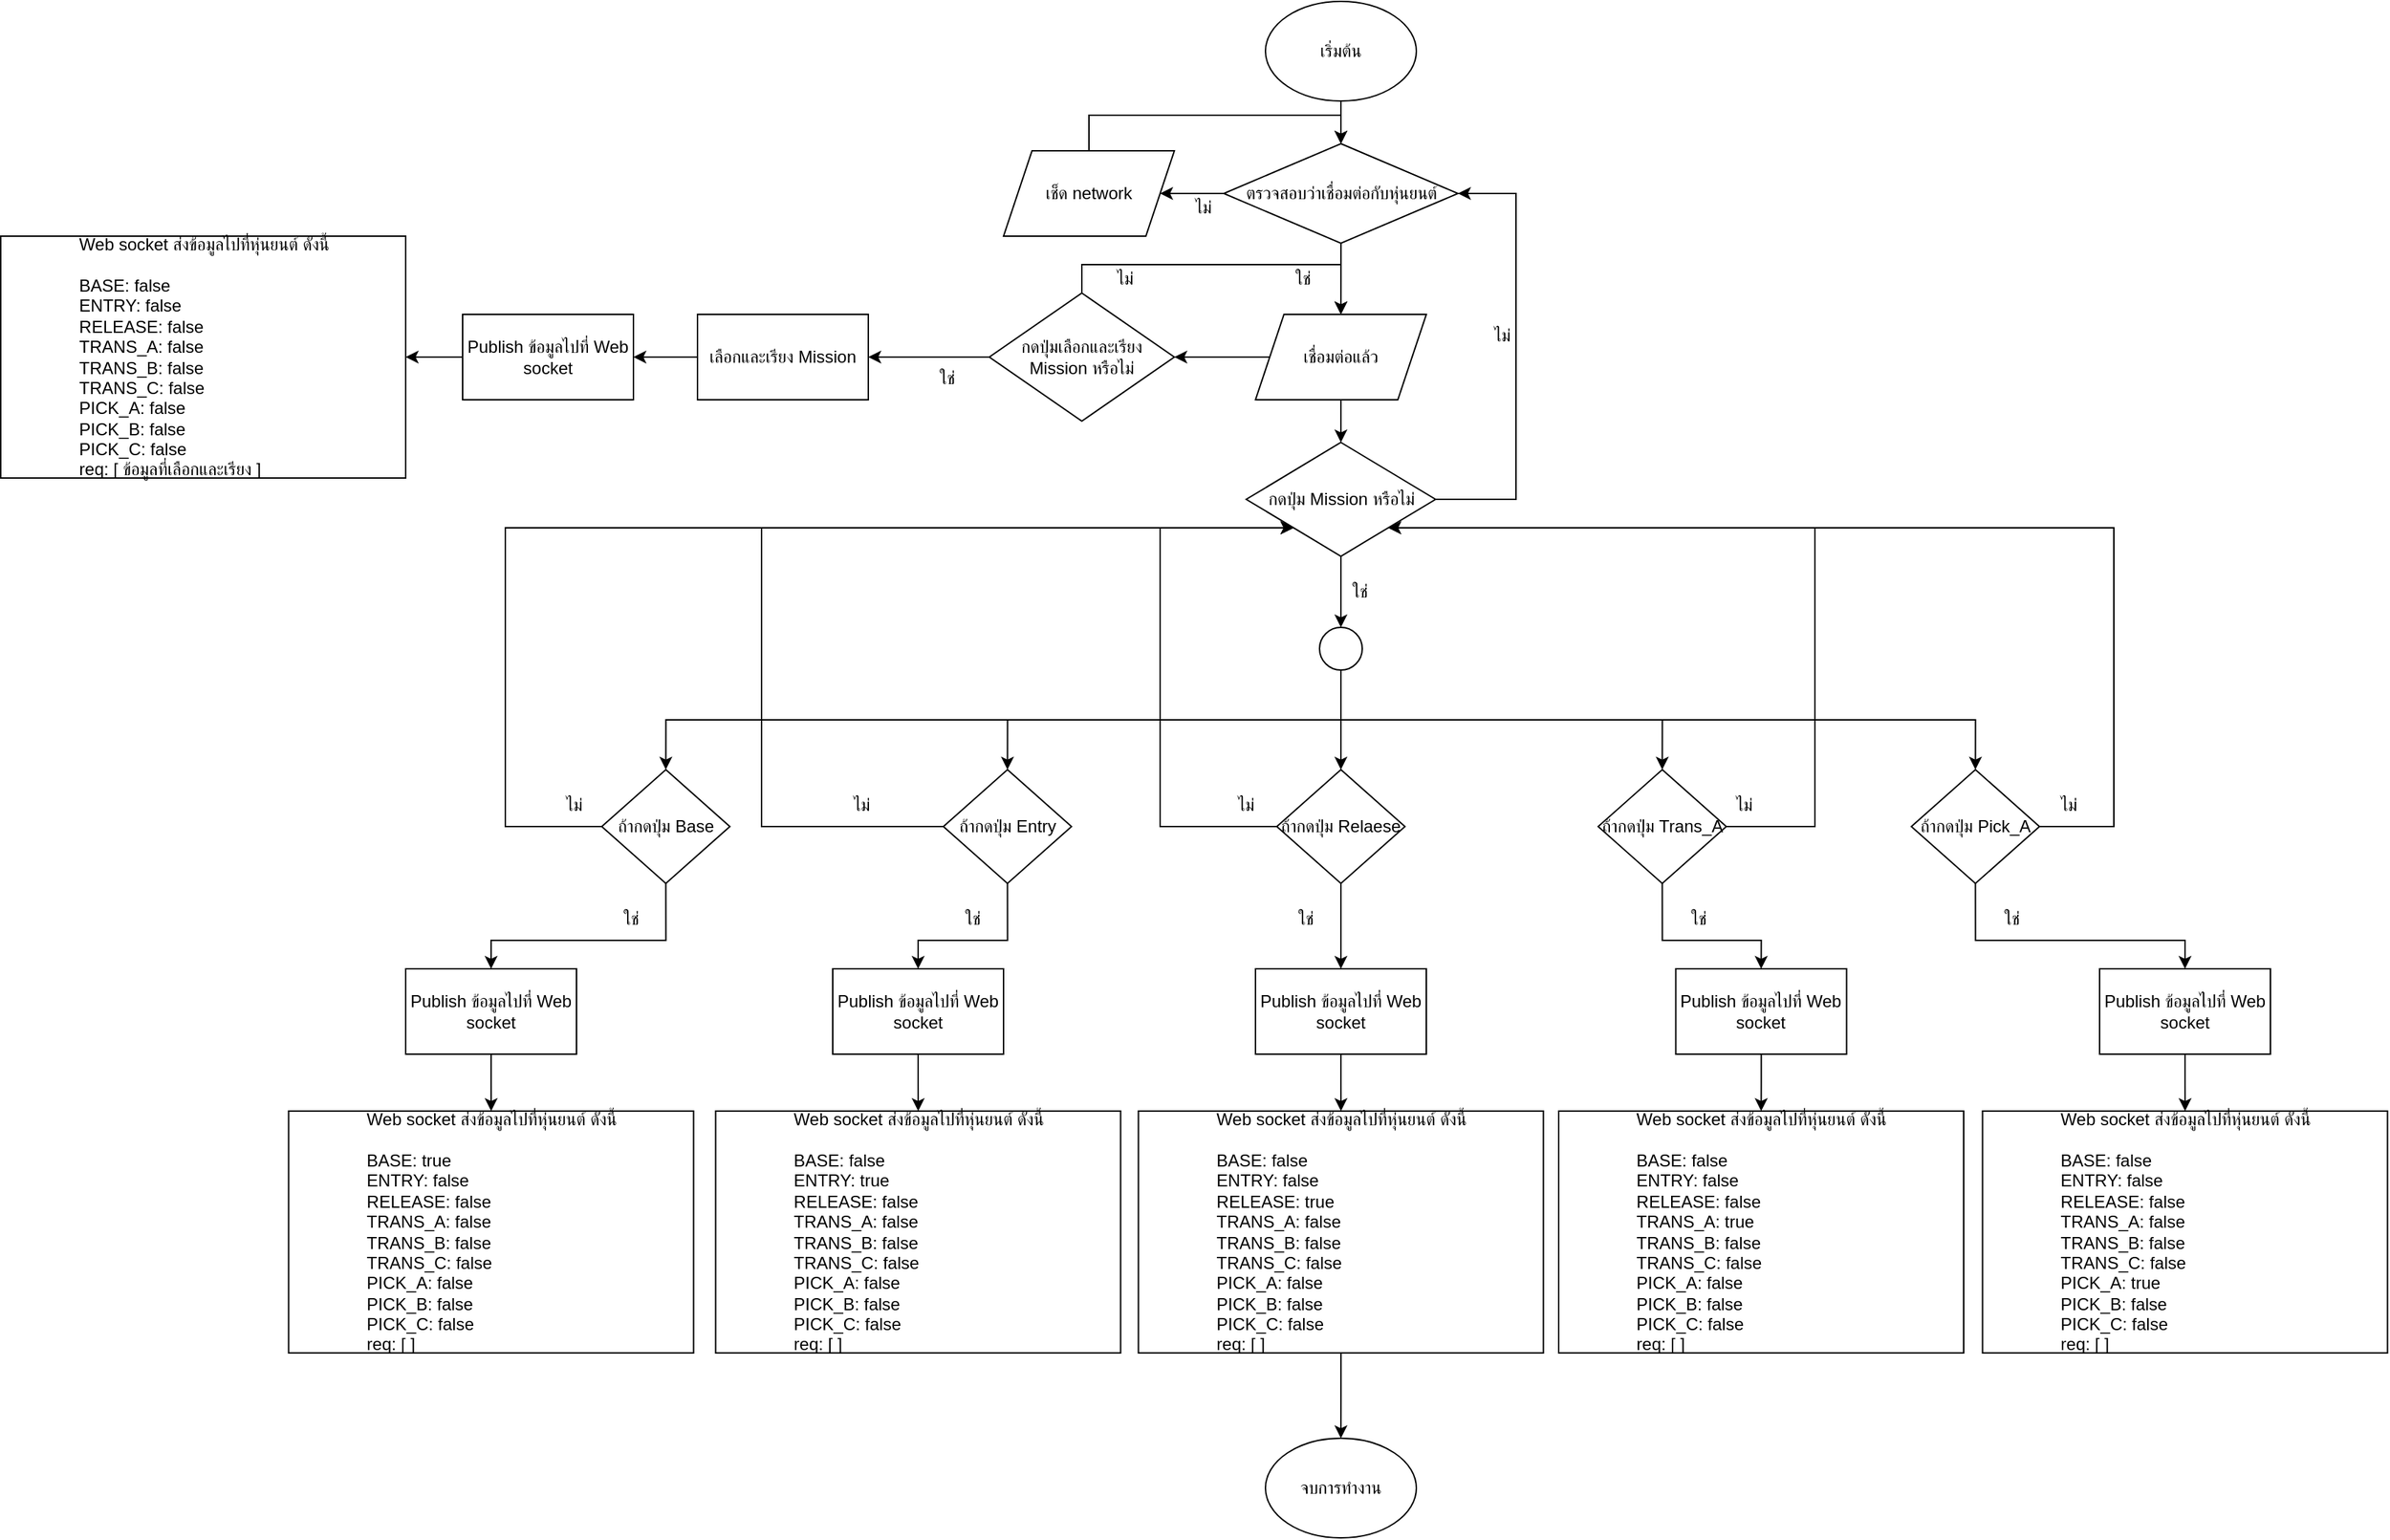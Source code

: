 <mxfile version="20.5.3" type="github">
  <diagram id="C5RBs43oDa-KdzZeNtuy" name="Page-1">
    <mxGraphModel dx="2903" dy="1078" grid="1" gridSize="10" guides="1" tooltips="1" connect="1" arrows="1" fold="1" page="1" pageScale="1" pageWidth="827" pageHeight="1169" math="0" shadow="0">
      <root>
        <mxCell id="WIyWlLk6GJQsqaUBKTNV-0" />
        <mxCell id="WIyWlLk6GJQsqaUBKTNV-1" parent="WIyWlLk6GJQsqaUBKTNV-0" />
        <mxCell id="5QG107BwXyuoC_cJ32uW-2" value="" style="edgeStyle=orthogonalEdgeStyle;rounded=0;orthogonalLoop=1;jettySize=auto;html=1;" edge="1" parent="WIyWlLk6GJQsqaUBKTNV-1" source="5QG107BwXyuoC_cJ32uW-0" target="5QG107BwXyuoC_cJ32uW-1">
          <mxGeometry relative="1" as="geometry" />
        </mxCell>
        <mxCell id="5QG107BwXyuoC_cJ32uW-0" value="เริ่มต้น" style="ellipse;whiteSpace=wrap;html=1;" vertex="1" parent="WIyWlLk6GJQsqaUBKTNV-1">
          <mxGeometry x="354" y="20" width="106" height="70" as="geometry" />
        </mxCell>
        <mxCell id="5QG107BwXyuoC_cJ32uW-4" value="" style="edgeStyle=orthogonalEdgeStyle;rounded=0;orthogonalLoop=1;jettySize=auto;html=1;" edge="1" parent="WIyWlLk6GJQsqaUBKTNV-1" source="5QG107BwXyuoC_cJ32uW-1" target="5QG107BwXyuoC_cJ32uW-3">
          <mxGeometry relative="1" as="geometry" />
        </mxCell>
        <mxCell id="5QG107BwXyuoC_cJ32uW-21" value="" style="edgeStyle=orthogonalEdgeStyle;rounded=0;orthogonalLoop=1;jettySize=auto;html=1;" edge="1" parent="WIyWlLk6GJQsqaUBKTNV-1" source="5QG107BwXyuoC_cJ32uW-1" target="5QG107BwXyuoC_cJ32uW-20">
          <mxGeometry relative="1" as="geometry" />
        </mxCell>
        <mxCell id="5QG107BwXyuoC_cJ32uW-1" value="ตรวจสอบว่าเชื่อมต่อกับหุ่นยนต์" style="rhombus;whiteSpace=wrap;html=1;" vertex="1" parent="WIyWlLk6GJQsqaUBKTNV-1">
          <mxGeometry x="324.75" y="120" width="164.5" height="70" as="geometry" />
        </mxCell>
        <mxCell id="5QG107BwXyuoC_cJ32uW-9" style="edgeStyle=orthogonalEdgeStyle;rounded=0;orthogonalLoop=1;jettySize=auto;html=1;exitX=0.5;exitY=0;exitDx=0;exitDy=0;entryX=0.5;entryY=0;entryDx=0;entryDy=0;" edge="1" parent="WIyWlLk6GJQsqaUBKTNV-1" source="5QG107BwXyuoC_cJ32uW-3" target="5QG107BwXyuoC_cJ32uW-1">
          <mxGeometry relative="1" as="geometry" />
        </mxCell>
        <mxCell id="5QG107BwXyuoC_cJ32uW-3" value="เช็ด network" style="shape=parallelogram;perimeter=parallelogramPerimeter;whiteSpace=wrap;html=1;fixedSize=1;" vertex="1" parent="WIyWlLk6GJQsqaUBKTNV-1">
          <mxGeometry x="170" y="125" width="120" height="60" as="geometry" />
        </mxCell>
        <mxCell id="5QG107BwXyuoC_cJ32uW-7" value="ใช่" style="text;html=1;align=center;verticalAlign=middle;resizable=0;points=[];autosize=1;strokeColor=none;fillColor=none;" vertex="1" parent="WIyWlLk6GJQsqaUBKTNV-1">
          <mxGeometry x="360" y="200" width="40" height="30" as="geometry" />
        </mxCell>
        <mxCell id="5QG107BwXyuoC_cJ32uW-8" value="ไม่" style="text;html=1;align=center;verticalAlign=middle;resizable=0;points=[];autosize=1;strokeColor=none;fillColor=none;" vertex="1" parent="WIyWlLk6GJQsqaUBKTNV-1">
          <mxGeometry x="290" y="150" width="40" height="30" as="geometry" />
        </mxCell>
        <mxCell id="5QG107BwXyuoC_cJ32uW-24" style="edgeStyle=orthogonalEdgeStyle;rounded=0;orthogonalLoop=1;jettySize=auto;html=1;exitX=1;exitY=0.5;exitDx=0;exitDy=0;entryX=1;entryY=0.5;entryDx=0;entryDy=0;" edge="1" parent="WIyWlLk6GJQsqaUBKTNV-1" source="5QG107BwXyuoC_cJ32uW-10" target="5QG107BwXyuoC_cJ32uW-1">
          <mxGeometry relative="1" as="geometry">
            <Array as="points">
              <mxPoint x="530" y="370" />
              <mxPoint x="530" y="155" />
            </Array>
          </mxGeometry>
        </mxCell>
        <mxCell id="5QG107BwXyuoC_cJ32uW-30" style="edgeStyle=orthogonalEdgeStyle;rounded=0;orthogonalLoop=1;jettySize=auto;html=1;exitX=0.5;exitY=1;exitDx=0;exitDy=0;" edge="1" parent="WIyWlLk6GJQsqaUBKTNV-1" source="5QG107BwXyuoC_cJ32uW-10" target="5QG107BwXyuoC_cJ32uW-29">
          <mxGeometry relative="1" as="geometry" />
        </mxCell>
        <mxCell id="5QG107BwXyuoC_cJ32uW-10" value="กดปุ่ม Mission หรือไม่" style="rhombus;whiteSpace=wrap;html=1;" vertex="1" parent="WIyWlLk6GJQsqaUBKTNV-1">
          <mxGeometry x="340.5" y="330" width="133" height="80" as="geometry" />
        </mxCell>
        <mxCell id="5QG107BwXyuoC_cJ32uW-13" value="ไม่" style="text;html=1;align=center;verticalAlign=middle;resizable=0;points=[];autosize=1;strokeColor=none;fillColor=none;" vertex="1" parent="WIyWlLk6GJQsqaUBKTNV-1">
          <mxGeometry x="500" y="240" width="40" height="30" as="geometry" />
        </mxCell>
        <mxCell id="5QG107BwXyuoC_cJ32uW-18" value="" style="edgeStyle=orthogonalEdgeStyle;rounded=0;orthogonalLoop=1;jettySize=auto;html=1;" edge="1" parent="WIyWlLk6GJQsqaUBKTNV-1" source="5QG107BwXyuoC_cJ32uW-14" target="5QG107BwXyuoC_cJ32uW-17">
          <mxGeometry relative="1" as="geometry" />
        </mxCell>
        <mxCell id="5QG107BwXyuoC_cJ32uW-14" value="Publish ข้อมูลไปที่ Web socket" style="whiteSpace=wrap;html=1;" vertex="1" parent="WIyWlLk6GJQsqaUBKTNV-1">
          <mxGeometry x="-250" y="700" width="120" height="60" as="geometry" />
        </mxCell>
        <mxCell id="5QG107BwXyuoC_cJ32uW-16" value="ใช่" style="text;html=1;align=center;verticalAlign=middle;resizable=0;points=[];autosize=1;strokeColor=none;fillColor=none;" vertex="1" parent="WIyWlLk6GJQsqaUBKTNV-1">
          <mxGeometry x="400" y="420" width="40" height="30" as="geometry" />
        </mxCell>
        <mxCell id="5QG107BwXyuoC_cJ32uW-17" value="Web socket ส่งข้อมูลไปที่หุ่นยนต์ ดังนี้&lt;br&gt;&lt;br&gt;&lt;div style=&quot;text-align: left;&quot;&gt;&lt;span style=&quot;background-color: initial;&quot;&gt;BASE: true&lt;/span&gt;&lt;/div&gt;&lt;div style=&quot;text-align: left;&quot;&gt;&lt;span style=&quot;background-color: initial;&quot;&gt;ENTRY: false&lt;/span&gt;&lt;/div&gt;&lt;div style=&quot;text-align: left;&quot;&gt;&lt;span style=&quot;background-color: initial;&quot;&gt;RELEASE: false&lt;/span&gt;&lt;/div&gt;&lt;div style=&quot;text-align: left;&quot;&gt;TRANS_A: false&lt;/div&gt;&lt;div style=&quot;text-align: left;&quot;&gt;TRANS_B: false&lt;/div&gt;&lt;div style=&quot;text-align: left;&quot;&gt;TRANS_C: false&lt;/div&gt;&lt;div style=&quot;text-align: left;&quot;&gt;PICK_A: false&lt;/div&gt;&lt;div style=&quot;text-align: left;&quot;&gt;PICK_B: false&lt;/div&gt;&lt;div style=&quot;text-align: left;&quot;&gt;PICK_C: false&lt;/div&gt;&lt;div style=&quot;text-align: left;&quot;&gt;req: [ ]&lt;/div&gt;" style="whiteSpace=wrap;html=1;" vertex="1" parent="WIyWlLk6GJQsqaUBKTNV-1">
          <mxGeometry x="-332.25" y="800" width="284.5" height="170" as="geometry" />
        </mxCell>
        <mxCell id="5QG107BwXyuoC_cJ32uW-22" value="" style="edgeStyle=orthogonalEdgeStyle;rounded=0;orthogonalLoop=1;jettySize=auto;html=1;" edge="1" parent="WIyWlLk6GJQsqaUBKTNV-1" source="5QG107BwXyuoC_cJ32uW-20" target="5QG107BwXyuoC_cJ32uW-10">
          <mxGeometry relative="1" as="geometry" />
        </mxCell>
        <mxCell id="5QG107BwXyuoC_cJ32uW-93" style="edgeStyle=orthogonalEdgeStyle;rounded=0;orthogonalLoop=1;jettySize=auto;html=1;exitX=0;exitY=0.5;exitDx=0;exitDy=0;entryX=1;entryY=0.5;entryDx=0;entryDy=0;" edge="1" parent="WIyWlLk6GJQsqaUBKTNV-1" source="5QG107BwXyuoC_cJ32uW-20" target="5QG107BwXyuoC_cJ32uW-92">
          <mxGeometry relative="1" as="geometry" />
        </mxCell>
        <mxCell id="5QG107BwXyuoC_cJ32uW-20" value="เชื่อมต่อแล้ว" style="shape=parallelogram;perimeter=parallelogramPerimeter;whiteSpace=wrap;html=1;fixedSize=1;" vertex="1" parent="WIyWlLk6GJQsqaUBKTNV-1">
          <mxGeometry x="347" y="240" width="120" height="60" as="geometry" />
        </mxCell>
        <mxCell id="5QG107BwXyuoC_cJ32uW-27" value="จบการทำงาน" style="ellipse;whiteSpace=wrap;html=1;" vertex="1" parent="WIyWlLk6GJQsqaUBKTNV-1">
          <mxGeometry x="354" y="1030" width="106" height="70" as="geometry" />
        </mxCell>
        <mxCell id="5QG107BwXyuoC_cJ32uW-43" style="edgeStyle=orthogonalEdgeStyle;rounded=0;orthogonalLoop=1;jettySize=auto;html=1;exitX=0.5;exitY=1;exitDx=0;exitDy=0;entryX=0.5;entryY=0;entryDx=0;entryDy=0;" edge="1" parent="WIyWlLk6GJQsqaUBKTNV-1" source="5QG107BwXyuoC_cJ32uW-28" target="5QG107BwXyuoC_cJ32uW-14">
          <mxGeometry relative="1" as="geometry">
            <mxPoint x="-62.75" y="690" as="sourcePoint" />
            <Array as="points">
              <mxPoint x="-67" y="680" />
              <mxPoint x="-190" y="680" />
            </Array>
          </mxGeometry>
        </mxCell>
        <mxCell id="5QG107BwXyuoC_cJ32uW-68" style="edgeStyle=orthogonalEdgeStyle;rounded=0;orthogonalLoop=1;jettySize=auto;html=1;exitX=0;exitY=0.5;exitDx=0;exitDy=0;entryX=0;entryY=1;entryDx=0;entryDy=0;" edge="1" parent="WIyWlLk6GJQsqaUBKTNV-1" source="5QG107BwXyuoC_cJ32uW-28" target="5QG107BwXyuoC_cJ32uW-10">
          <mxGeometry relative="1" as="geometry">
            <Array as="points">
              <mxPoint x="-180" y="600" />
              <mxPoint x="-180" y="390" />
            </Array>
          </mxGeometry>
        </mxCell>
        <mxCell id="5QG107BwXyuoC_cJ32uW-28" value="ถ้ากดปุ่ม Base" style="rhombus;whiteSpace=wrap;html=1;" vertex="1" parent="WIyWlLk6GJQsqaUBKTNV-1">
          <mxGeometry x="-112.25" y="560" width="90" height="80" as="geometry" />
        </mxCell>
        <mxCell id="5QG107BwXyuoC_cJ32uW-31" style="edgeStyle=orthogonalEdgeStyle;rounded=0;orthogonalLoop=1;jettySize=auto;html=1;exitX=0.5;exitY=1;exitDx=0;exitDy=0;entryX=0.5;entryY=0;entryDx=0;entryDy=0;" edge="1" parent="WIyWlLk6GJQsqaUBKTNV-1" source="5QG107BwXyuoC_cJ32uW-29" target="5QG107BwXyuoC_cJ32uW-28">
          <mxGeometry relative="1" as="geometry" />
        </mxCell>
        <mxCell id="5QG107BwXyuoC_cJ32uW-38" style="edgeStyle=orthogonalEdgeStyle;rounded=0;orthogonalLoop=1;jettySize=auto;html=1;exitX=0.5;exitY=1;exitDx=0;exitDy=0;entryX=0.5;entryY=0;entryDx=0;entryDy=0;" edge="1" parent="WIyWlLk6GJQsqaUBKTNV-1" source="5QG107BwXyuoC_cJ32uW-29" target="5QG107BwXyuoC_cJ32uW-32">
          <mxGeometry relative="1" as="geometry" />
        </mxCell>
        <mxCell id="5QG107BwXyuoC_cJ32uW-39" style="edgeStyle=orthogonalEdgeStyle;rounded=0;orthogonalLoop=1;jettySize=auto;html=1;exitX=0.5;exitY=1;exitDx=0;exitDy=0;entryX=0.5;entryY=0;entryDx=0;entryDy=0;" edge="1" parent="WIyWlLk6GJQsqaUBKTNV-1" source="5QG107BwXyuoC_cJ32uW-29" target="5QG107BwXyuoC_cJ32uW-33">
          <mxGeometry relative="1" as="geometry">
            <Array as="points">
              <mxPoint x="407" y="560" />
            </Array>
          </mxGeometry>
        </mxCell>
        <mxCell id="5QG107BwXyuoC_cJ32uW-40" style="edgeStyle=orthogonalEdgeStyle;rounded=0;orthogonalLoop=1;jettySize=auto;html=1;exitX=0.5;exitY=1;exitDx=0;exitDy=0;entryX=0.5;entryY=0;entryDx=0;entryDy=0;" edge="1" parent="WIyWlLk6GJQsqaUBKTNV-1" source="5QG107BwXyuoC_cJ32uW-29" target="5QG107BwXyuoC_cJ32uW-34">
          <mxGeometry relative="1" as="geometry" />
        </mxCell>
        <mxCell id="5QG107BwXyuoC_cJ32uW-41" style="edgeStyle=orthogonalEdgeStyle;rounded=0;orthogonalLoop=1;jettySize=auto;html=1;exitX=0.5;exitY=1;exitDx=0;exitDy=0;entryX=0.5;entryY=0;entryDx=0;entryDy=0;" edge="1" parent="WIyWlLk6GJQsqaUBKTNV-1" source="5QG107BwXyuoC_cJ32uW-29" target="5QG107BwXyuoC_cJ32uW-35">
          <mxGeometry relative="1" as="geometry" />
        </mxCell>
        <mxCell id="5QG107BwXyuoC_cJ32uW-29" value="" style="ellipse;whiteSpace=wrap;html=1;aspect=fixed;" vertex="1" parent="WIyWlLk6GJQsqaUBKTNV-1">
          <mxGeometry x="392" y="460" width="30" height="30" as="geometry" />
        </mxCell>
        <mxCell id="5QG107BwXyuoC_cJ32uW-47" style="edgeStyle=orthogonalEdgeStyle;rounded=0;orthogonalLoop=1;jettySize=auto;html=1;exitX=0.5;exitY=1;exitDx=0;exitDy=0;entryX=0.5;entryY=0;entryDx=0;entryDy=0;" edge="1" parent="WIyWlLk6GJQsqaUBKTNV-1" source="5QG107BwXyuoC_cJ32uW-32" target="5QG107BwXyuoC_cJ32uW-45">
          <mxGeometry relative="1" as="geometry">
            <Array as="points">
              <mxPoint x="173" y="680" />
              <mxPoint x="110" y="680" />
            </Array>
          </mxGeometry>
        </mxCell>
        <mxCell id="5QG107BwXyuoC_cJ32uW-69" style="edgeStyle=orthogonalEdgeStyle;rounded=0;orthogonalLoop=1;jettySize=auto;html=1;exitX=0;exitY=0.5;exitDx=0;exitDy=0;entryX=0;entryY=1;entryDx=0;entryDy=0;" edge="1" parent="WIyWlLk6GJQsqaUBKTNV-1" source="5QG107BwXyuoC_cJ32uW-32" target="5QG107BwXyuoC_cJ32uW-10">
          <mxGeometry relative="1" as="geometry">
            <mxPoint x="340" y="370" as="targetPoint" />
            <Array as="points">
              <mxPoint y="600" />
              <mxPoint y="390" />
            </Array>
          </mxGeometry>
        </mxCell>
        <mxCell id="5QG107BwXyuoC_cJ32uW-32" value="ถ้ากดปุ่ม Entry" style="rhombus;whiteSpace=wrap;html=1;" vertex="1" parent="WIyWlLk6GJQsqaUBKTNV-1">
          <mxGeometry x="127.75" y="560" width="90" height="80" as="geometry" />
        </mxCell>
        <mxCell id="5QG107BwXyuoC_cJ32uW-51" style="edgeStyle=orthogonalEdgeStyle;rounded=0;orthogonalLoop=1;jettySize=auto;html=1;exitX=0.5;exitY=1;exitDx=0;exitDy=0;entryX=0.5;entryY=0;entryDx=0;entryDy=0;" edge="1" parent="WIyWlLk6GJQsqaUBKTNV-1" source="5QG107BwXyuoC_cJ32uW-33" target="5QG107BwXyuoC_cJ32uW-49">
          <mxGeometry relative="1" as="geometry" />
        </mxCell>
        <mxCell id="5QG107BwXyuoC_cJ32uW-70" style="edgeStyle=orthogonalEdgeStyle;rounded=0;orthogonalLoop=1;jettySize=auto;html=1;exitX=0;exitY=0.5;exitDx=0;exitDy=0;entryX=0;entryY=1;entryDx=0;entryDy=0;" edge="1" parent="WIyWlLk6GJQsqaUBKTNV-1" source="5QG107BwXyuoC_cJ32uW-33" target="5QG107BwXyuoC_cJ32uW-10">
          <mxGeometry relative="1" as="geometry">
            <Array as="points">
              <mxPoint x="280" y="600" />
              <mxPoint x="280" y="390" />
            </Array>
          </mxGeometry>
        </mxCell>
        <mxCell id="5QG107BwXyuoC_cJ32uW-33" value="ถ้ากดปุ่ม Relaese" style="rhombus;whiteSpace=wrap;html=1;" vertex="1" parent="WIyWlLk6GJQsqaUBKTNV-1">
          <mxGeometry x="362" y="560" width="90" height="80" as="geometry" />
        </mxCell>
        <mxCell id="5QG107BwXyuoC_cJ32uW-55" style="edgeStyle=orthogonalEdgeStyle;rounded=0;orthogonalLoop=1;jettySize=auto;html=1;exitX=0.5;exitY=1;exitDx=0;exitDy=0;entryX=0.5;entryY=0;entryDx=0;entryDy=0;" edge="1" parent="WIyWlLk6GJQsqaUBKTNV-1" source="5QG107BwXyuoC_cJ32uW-34" target="5QG107BwXyuoC_cJ32uW-53">
          <mxGeometry relative="1" as="geometry">
            <Array as="points">
              <mxPoint x="633" y="680" />
              <mxPoint x="702" y="680" />
            </Array>
          </mxGeometry>
        </mxCell>
        <mxCell id="5QG107BwXyuoC_cJ32uW-71" style="edgeStyle=orthogonalEdgeStyle;rounded=0;orthogonalLoop=1;jettySize=auto;html=1;exitX=1;exitY=0.5;exitDx=0;exitDy=0;entryX=1;entryY=1;entryDx=0;entryDy=0;" edge="1" parent="WIyWlLk6GJQsqaUBKTNV-1" source="5QG107BwXyuoC_cJ32uW-34" target="5QG107BwXyuoC_cJ32uW-10">
          <mxGeometry relative="1" as="geometry">
            <mxPoint x="620" y="370" as="targetPoint" />
            <Array as="points">
              <mxPoint x="740" y="600" />
              <mxPoint x="740" y="390" />
            </Array>
          </mxGeometry>
        </mxCell>
        <mxCell id="5QG107BwXyuoC_cJ32uW-34" value="ถ้ากดปุ่ม Trans_A" style="rhombus;whiteSpace=wrap;html=1;" vertex="1" parent="WIyWlLk6GJQsqaUBKTNV-1">
          <mxGeometry x="587.75" y="560" width="90" height="80" as="geometry" />
        </mxCell>
        <mxCell id="5QG107BwXyuoC_cJ32uW-60" style="edgeStyle=orthogonalEdgeStyle;rounded=0;orthogonalLoop=1;jettySize=auto;html=1;exitX=0.5;exitY=1;exitDx=0;exitDy=0;entryX=0.5;entryY=0;entryDx=0;entryDy=0;" edge="1" parent="WIyWlLk6GJQsqaUBKTNV-1" source="5QG107BwXyuoC_cJ32uW-35" target="5QG107BwXyuoC_cJ32uW-58">
          <mxGeometry relative="1" as="geometry">
            <Array as="points">
              <mxPoint x="853" y="680" />
              <mxPoint x="1000" y="680" />
            </Array>
          </mxGeometry>
        </mxCell>
        <mxCell id="5QG107BwXyuoC_cJ32uW-72" style="edgeStyle=orthogonalEdgeStyle;rounded=0;orthogonalLoop=1;jettySize=auto;html=1;exitX=1;exitY=0.5;exitDx=0;exitDy=0;entryX=1;entryY=1;entryDx=0;entryDy=0;" edge="1" parent="WIyWlLk6GJQsqaUBKTNV-1" source="5QG107BwXyuoC_cJ32uW-35" target="5QG107BwXyuoC_cJ32uW-10">
          <mxGeometry relative="1" as="geometry">
            <Array as="points">
              <mxPoint x="950" y="600" />
              <mxPoint x="950" y="390" />
            </Array>
          </mxGeometry>
        </mxCell>
        <mxCell id="5QG107BwXyuoC_cJ32uW-35" value="ถ้ากดปุ่ม Pick_A" style="rhombus;whiteSpace=wrap;html=1;" vertex="1" parent="WIyWlLk6GJQsqaUBKTNV-1">
          <mxGeometry x="807.75" y="560" width="90" height="80" as="geometry" />
        </mxCell>
        <mxCell id="5QG107BwXyuoC_cJ32uW-44" value="" style="edgeStyle=orthogonalEdgeStyle;rounded=0;orthogonalLoop=1;jettySize=auto;html=1;" edge="1" parent="WIyWlLk6GJQsqaUBKTNV-1" source="5QG107BwXyuoC_cJ32uW-45" target="5QG107BwXyuoC_cJ32uW-46">
          <mxGeometry relative="1" as="geometry" />
        </mxCell>
        <mxCell id="5QG107BwXyuoC_cJ32uW-45" value="Publish ข้อมูลไปที่ Web socket" style="whiteSpace=wrap;html=1;" vertex="1" parent="WIyWlLk6GJQsqaUBKTNV-1">
          <mxGeometry x="50" y="700" width="120" height="60" as="geometry" />
        </mxCell>
        <mxCell id="5QG107BwXyuoC_cJ32uW-46" value="Web socket ส่งข้อมูลไปที่หุ่นยนต์ ดังนี้&lt;br&gt;&lt;br&gt;&lt;div style=&quot;text-align: left;&quot;&gt;&lt;span style=&quot;background-color: initial;&quot;&gt;BASE: false&lt;/span&gt;&lt;/div&gt;&lt;div style=&quot;text-align: left;&quot;&gt;&lt;span style=&quot;background-color: initial;&quot;&gt;ENTRY: true&lt;/span&gt;&lt;/div&gt;&lt;div style=&quot;text-align: left;&quot;&gt;&lt;span style=&quot;background-color: initial;&quot;&gt;RELEASE: false&lt;/span&gt;&lt;/div&gt;&lt;div style=&quot;text-align: left;&quot;&gt;TRANS_A: false&lt;/div&gt;&lt;div style=&quot;text-align: left;&quot;&gt;TRANS_B: false&lt;/div&gt;&lt;div style=&quot;text-align: left;&quot;&gt;TRANS_C: false&lt;/div&gt;&lt;div style=&quot;text-align: left;&quot;&gt;PICK_A: false&lt;/div&gt;&lt;div style=&quot;text-align: left;&quot;&gt;PICK_B: false&lt;/div&gt;&lt;div style=&quot;text-align: left;&quot;&gt;PICK_C: false&lt;/div&gt;&lt;div style=&quot;text-align: left;&quot;&gt;req: [ ]&lt;br&gt;&lt;/div&gt;" style="whiteSpace=wrap;html=1;" vertex="1" parent="WIyWlLk6GJQsqaUBKTNV-1">
          <mxGeometry x="-32.25" y="800" width="284.5" height="170" as="geometry" />
        </mxCell>
        <mxCell id="5QG107BwXyuoC_cJ32uW-48" value="" style="edgeStyle=orthogonalEdgeStyle;rounded=0;orthogonalLoop=1;jettySize=auto;html=1;" edge="1" parent="WIyWlLk6GJQsqaUBKTNV-1" source="5QG107BwXyuoC_cJ32uW-49" target="5QG107BwXyuoC_cJ32uW-50">
          <mxGeometry relative="1" as="geometry" />
        </mxCell>
        <mxCell id="5QG107BwXyuoC_cJ32uW-49" value="Publish ข้อมูลไปที่ Web socket" style="whiteSpace=wrap;html=1;" vertex="1" parent="WIyWlLk6GJQsqaUBKTNV-1">
          <mxGeometry x="347" y="700" width="120" height="60" as="geometry" />
        </mxCell>
        <mxCell id="5QG107BwXyuoC_cJ32uW-90" value="" style="edgeStyle=orthogonalEdgeStyle;rounded=0;orthogonalLoop=1;jettySize=auto;html=1;" edge="1" parent="WIyWlLk6GJQsqaUBKTNV-1" source="5QG107BwXyuoC_cJ32uW-50" target="5QG107BwXyuoC_cJ32uW-27">
          <mxGeometry relative="1" as="geometry" />
        </mxCell>
        <mxCell id="5QG107BwXyuoC_cJ32uW-50" value="Web socket ส่งข้อมูลไปที่หุ่นยนต์ ดังนี้&lt;br&gt;&lt;br&gt;&lt;div style=&quot;text-align: left;&quot;&gt;&lt;span style=&quot;background-color: initial;&quot;&gt;BASE: false&lt;/span&gt;&lt;/div&gt;&lt;div style=&quot;text-align: left;&quot;&gt;&lt;span style=&quot;background-color: initial;&quot;&gt;ENTRY: false&lt;/span&gt;&lt;/div&gt;&lt;div style=&quot;text-align: left;&quot;&gt;&lt;span style=&quot;background-color: initial;&quot;&gt;RELEASE: true&lt;/span&gt;&lt;/div&gt;&lt;div style=&quot;text-align: left;&quot;&gt;TRANS_A: false&lt;/div&gt;&lt;div style=&quot;text-align: left;&quot;&gt;TRANS_B: false&lt;/div&gt;&lt;div style=&quot;text-align: left;&quot;&gt;TRANS_C: false&lt;/div&gt;&lt;div style=&quot;text-align: left;&quot;&gt;PICK_A: false&lt;/div&gt;&lt;div style=&quot;text-align: left;&quot;&gt;PICK_B: false&lt;/div&gt;&lt;div style=&quot;text-align: left;&quot;&gt;PICK_C: false&lt;/div&gt;&lt;div style=&quot;text-align: left;&quot;&gt;req: [ ]&lt;br&gt;&lt;/div&gt;" style="whiteSpace=wrap;html=1;" vertex="1" parent="WIyWlLk6GJQsqaUBKTNV-1">
          <mxGeometry x="264.75" y="800" width="284.5" height="170" as="geometry" />
        </mxCell>
        <mxCell id="5QG107BwXyuoC_cJ32uW-52" value="" style="edgeStyle=orthogonalEdgeStyle;rounded=0;orthogonalLoop=1;jettySize=auto;html=1;" edge="1" parent="WIyWlLk6GJQsqaUBKTNV-1" source="5QG107BwXyuoC_cJ32uW-53" target="5QG107BwXyuoC_cJ32uW-54">
          <mxGeometry relative="1" as="geometry" />
        </mxCell>
        <mxCell id="5QG107BwXyuoC_cJ32uW-53" value="Publish ข้อมูลไปที่ Web socket" style="whiteSpace=wrap;html=1;" vertex="1" parent="WIyWlLk6GJQsqaUBKTNV-1">
          <mxGeometry x="642.25" y="700" width="120" height="60" as="geometry" />
        </mxCell>
        <mxCell id="5QG107BwXyuoC_cJ32uW-54" value="Web socket ส่งข้อมูลไปที่หุ่นยนต์ ดังนี้&lt;br&gt;&lt;br&gt;&lt;div style=&quot;text-align: left;&quot;&gt;&lt;span style=&quot;background-color: initial;&quot;&gt;BASE: false&lt;/span&gt;&lt;/div&gt;&lt;div style=&quot;text-align: left;&quot;&gt;&lt;span style=&quot;background-color: initial;&quot;&gt;ENTRY: false&lt;/span&gt;&lt;/div&gt;&lt;div style=&quot;text-align: left;&quot;&gt;&lt;span style=&quot;background-color: initial;&quot;&gt;RELEASE: false&lt;/span&gt;&lt;/div&gt;&lt;div style=&quot;text-align: left;&quot;&gt;TRANS_A: true&lt;/div&gt;&lt;div style=&quot;text-align: left;&quot;&gt;TRANS_B: false&lt;/div&gt;&lt;div style=&quot;text-align: left;&quot;&gt;TRANS_C: false&lt;/div&gt;&lt;div style=&quot;text-align: left;&quot;&gt;PICK_A: false&lt;/div&gt;&lt;div style=&quot;text-align: left;&quot;&gt;PICK_B: false&lt;/div&gt;&lt;div style=&quot;text-align: left;&quot;&gt;PICK_C: false&lt;/div&gt;&lt;div style=&quot;text-align: left;&quot;&gt;req: [ ]&lt;br&gt;&lt;/div&gt;" style="whiteSpace=wrap;html=1;" vertex="1" parent="WIyWlLk6GJQsqaUBKTNV-1">
          <mxGeometry x="560" y="800" width="284.5" height="170" as="geometry" />
        </mxCell>
        <mxCell id="5QG107BwXyuoC_cJ32uW-57" value="" style="edgeStyle=orthogonalEdgeStyle;rounded=0;orthogonalLoop=1;jettySize=auto;html=1;" edge="1" parent="WIyWlLk6GJQsqaUBKTNV-1" source="5QG107BwXyuoC_cJ32uW-58" target="5QG107BwXyuoC_cJ32uW-59">
          <mxGeometry relative="1" as="geometry" />
        </mxCell>
        <mxCell id="5QG107BwXyuoC_cJ32uW-58" value="Publish ข้อมูลไปที่ Web socket" style="whiteSpace=wrap;html=1;" vertex="1" parent="WIyWlLk6GJQsqaUBKTNV-1">
          <mxGeometry x="940" y="700" width="120" height="60" as="geometry" />
        </mxCell>
        <mxCell id="5QG107BwXyuoC_cJ32uW-59" value="Web socket ส่งข้อมูลไปที่หุ่นยนต์ ดังนี้&lt;br&gt;&lt;br&gt;&lt;div style=&quot;text-align: left;&quot;&gt;&lt;span style=&quot;background-color: initial;&quot;&gt;BASE: false&lt;/span&gt;&lt;/div&gt;&lt;div style=&quot;text-align: left;&quot;&gt;&lt;span style=&quot;background-color: initial;&quot;&gt;ENTRY: false&lt;/span&gt;&lt;/div&gt;&lt;div style=&quot;text-align: left;&quot;&gt;&lt;span style=&quot;background-color: initial;&quot;&gt;RELEASE: false&lt;/span&gt;&lt;/div&gt;&lt;div style=&quot;text-align: left;&quot;&gt;TRANS_A: false&lt;/div&gt;&lt;div style=&quot;text-align: left;&quot;&gt;TRANS_B: false&lt;/div&gt;&lt;div style=&quot;text-align: left;&quot;&gt;TRANS_C: false&lt;/div&gt;&lt;div style=&quot;text-align: left;&quot;&gt;PICK_A: true&lt;/div&gt;&lt;div style=&quot;text-align: left;&quot;&gt;PICK_B: false&lt;/div&gt;&lt;div style=&quot;text-align: left;&quot;&gt;PICK_C: false&lt;/div&gt;&lt;div style=&quot;text-align: left;&quot;&gt;req: [ ]&lt;br&gt;&lt;/div&gt;" style="whiteSpace=wrap;html=1;" vertex="1" parent="WIyWlLk6GJQsqaUBKTNV-1">
          <mxGeometry x="857.75" y="800" width="284.5" height="170" as="geometry" />
        </mxCell>
        <mxCell id="5QG107BwXyuoC_cJ32uW-74" value="ไม่" style="text;html=1;align=center;verticalAlign=middle;resizable=0;points=[];autosize=1;strokeColor=none;fillColor=none;" vertex="1" parent="WIyWlLk6GJQsqaUBKTNV-1">
          <mxGeometry x="-152.25" y="570" width="40" height="30" as="geometry" />
        </mxCell>
        <mxCell id="5QG107BwXyuoC_cJ32uW-75" value="ไม่" style="text;html=1;align=center;verticalAlign=middle;resizable=0;points=[];autosize=1;strokeColor=none;fillColor=none;" vertex="1" parent="WIyWlLk6GJQsqaUBKTNV-1">
          <mxGeometry x="50" y="570" width="40" height="30" as="geometry" />
        </mxCell>
        <mxCell id="5QG107BwXyuoC_cJ32uW-76" value="ไม่" style="text;html=1;align=center;verticalAlign=middle;resizable=0;points=[];autosize=1;strokeColor=none;fillColor=none;" vertex="1" parent="WIyWlLk6GJQsqaUBKTNV-1">
          <mxGeometry x="320" y="570" width="40" height="30" as="geometry" />
        </mxCell>
        <mxCell id="5QG107BwXyuoC_cJ32uW-77" value="ใช่" style="text;html=1;align=center;verticalAlign=middle;resizable=0;points=[];autosize=1;strokeColor=none;fillColor=none;" vertex="1" parent="WIyWlLk6GJQsqaUBKTNV-1">
          <mxGeometry x="-112.25" y="650" width="40" height="30" as="geometry" />
        </mxCell>
        <mxCell id="5QG107BwXyuoC_cJ32uW-79" value="ใช่" style="text;html=1;align=center;verticalAlign=middle;resizable=0;points=[];autosize=1;strokeColor=none;fillColor=none;" vertex="1" parent="WIyWlLk6GJQsqaUBKTNV-1">
          <mxGeometry x="127.75" y="650" width="40" height="30" as="geometry" />
        </mxCell>
        <mxCell id="5QG107BwXyuoC_cJ32uW-80" value="ใช่" style="text;html=1;align=center;verticalAlign=middle;resizable=0;points=[];autosize=1;strokeColor=none;fillColor=none;" vertex="1" parent="WIyWlLk6GJQsqaUBKTNV-1">
          <mxGeometry x="362" y="650" width="40" height="30" as="geometry" />
        </mxCell>
        <mxCell id="5QG107BwXyuoC_cJ32uW-81" value="ใช่" style="text;html=1;align=center;verticalAlign=middle;resizable=0;points=[];autosize=1;strokeColor=none;fillColor=none;" vertex="1" parent="WIyWlLk6GJQsqaUBKTNV-1">
          <mxGeometry x="637.75" y="650" width="40" height="30" as="geometry" />
        </mxCell>
        <mxCell id="5QG107BwXyuoC_cJ32uW-84" value="ใช่" style="text;html=1;align=center;verticalAlign=middle;resizable=0;points=[];autosize=1;strokeColor=none;fillColor=none;" vertex="1" parent="WIyWlLk6GJQsqaUBKTNV-1">
          <mxGeometry x="857.75" y="650" width="40" height="30" as="geometry" />
        </mxCell>
        <mxCell id="5QG107BwXyuoC_cJ32uW-86" value="ไม่" style="text;html=1;align=center;verticalAlign=middle;resizable=0;points=[];autosize=1;strokeColor=none;fillColor=none;" vertex="1" parent="WIyWlLk6GJQsqaUBKTNV-1">
          <mxGeometry x="670" y="570" width="40" height="30" as="geometry" />
        </mxCell>
        <mxCell id="5QG107BwXyuoC_cJ32uW-87" value="ไม่" style="text;html=1;align=center;verticalAlign=middle;resizable=0;points=[];autosize=1;strokeColor=none;fillColor=none;" vertex="1" parent="WIyWlLk6GJQsqaUBKTNV-1">
          <mxGeometry x="897.75" y="570" width="40" height="30" as="geometry" />
        </mxCell>
        <mxCell id="5QG107BwXyuoC_cJ32uW-94" style="edgeStyle=orthogonalEdgeStyle;rounded=0;orthogonalLoop=1;jettySize=auto;html=1;exitX=0.5;exitY=0;exitDx=0;exitDy=0;entryX=0.5;entryY=0;entryDx=0;entryDy=0;" edge="1" parent="WIyWlLk6GJQsqaUBKTNV-1" source="5QG107BwXyuoC_cJ32uW-92" target="5QG107BwXyuoC_cJ32uW-20">
          <mxGeometry relative="1" as="geometry" />
        </mxCell>
        <mxCell id="5QG107BwXyuoC_cJ32uW-98" value="" style="edgeStyle=orthogonalEdgeStyle;rounded=0;orthogonalLoop=1;jettySize=auto;html=1;" edge="1" parent="WIyWlLk6GJQsqaUBKTNV-1" source="5QG107BwXyuoC_cJ32uW-92" target="5QG107BwXyuoC_cJ32uW-97">
          <mxGeometry relative="1" as="geometry" />
        </mxCell>
        <mxCell id="5QG107BwXyuoC_cJ32uW-92" value="กดปุ่มเลือกและเรียง Mission หรือไม่" style="rhombus;whiteSpace=wrap;html=1;" vertex="1" parent="WIyWlLk6GJQsqaUBKTNV-1">
          <mxGeometry x="160" y="225" width="130" height="90" as="geometry" />
        </mxCell>
        <mxCell id="5QG107BwXyuoC_cJ32uW-95" value="ไม่" style="text;html=1;align=center;verticalAlign=middle;resizable=0;points=[];autosize=1;strokeColor=none;fillColor=none;" vertex="1" parent="WIyWlLk6GJQsqaUBKTNV-1">
          <mxGeometry x="235" y="200" width="40" height="30" as="geometry" />
        </mxCell>
        <mxCell id="5QG107BwXyuoC_cJ32uW-102" value="" style="edgeStyle=orthogonalEdgeStyle;rounded=0;orthogonalLoop=1;jettySize=auto;html=1;" edge="1" parent="WIyWlLk6GJQsqaUBKTNV-1" source="5QG107BwXyuoC_cJ32uW-97" target="5QG107BwXyuoC_cJ32uW-100">
          <mxGeometry relative="1" as="geometry" />
        </mxCell>
        <mxCell id="5QG107BwXyuoC_cJ32uW-97" value="เลือกและเรียง Mission" style="whiteSpace=wrap;html=1;" vertex="1" parent="WIyWlLk6GJQsqaUBKTNV-1">
          <mxGeometry x="-45" y="240" width="120" height="60" as="geometry" />
        </mxCell>
        <mxCell id="5QG107BwXyuoC_cJ32uW-99" value="ใช่" style="text;html=1;align=center;verticalAlign=middle;resizable=0;points=[];autosize=1;strokeColor=none;fillColor=none;" vertex="1" parent="WIyWlLk6GJQsqaUBKTNV-1">
          <mxGeometry x="110" y="270" width="40" height="30" as="geometry" />
        </mxCell>
        <mxCell id="5QG107BwXyuoC_cJ32uW-103" value="" style="edgeStyle=orthogonalEdgeStyle;rounded=0;orthogonalLoop=1;jettySize=auto;html=1;" edge="1" parent="WIyWlLk6GJQsqaUBKTNV-1" source="5QG107BwXyuoC_cJ32uW-100" target="5QG107BwXyuoC_cJ32uW-101">
          <mxGeometry relative="1" as="geometry" />
        </mxCell>
        <mxCell id="5QG107BwXyuoC_cJ32uW-100" value="Publish ข้อมูลไปที่ Web socket" style="whiteSpace=wrap;html=1;" vertex="1" parent="WIyWlLk6GJQsqaUBKTNV-1">
          <mxGeometry x="-210" y="240" width="120" height="60" as="geometry" />
        </mxCell>
        <mxCell id="5QG107BwXyuoC_cJ32uW-101" value="Web socket ส่งข้อมูลไปที่หุ่นยนต์ ดังนี้&lt;br&gt;&lt;br&gt;&lt;div style=&quot;text-align: left;&quot;&gt;&lt;span style=&quot;background-color: initial;&quot;&gt;BASE: false&lt;/span&gt;&lt;/div&gt;&lt;div style=&quot;text-align: left;&quot;&gt;&lt;span style=&quot;background-color: initial;&quot;&gt;ENTRY: false&lt;/span&gt;&lt;/div&gt;&lt;div style=&quot;text-align: left;&quot;&gt;&lt;span style=&quot;background-color: initial;&quot;&gt;RELEASE: false&lt;/span&gt;&lt;/div&gt;&lt;div style=&quot;text-align: left;&quot;&gt;TRANS_A: false&lt;/div&gt;&lt;div style=&quot;text-align: left;&quot;&gt;TRANS_B: false&lt;/div&gt;&lt;div style=&quot;text-align: left;&quot;&gt;TRANS_C: false&lt;/div&gt;&lt;div style=&quot;text-align: left;&quot;&gt;PICK_A: false&lt;/div&gt;&lt;div style=&quot;text-align: left;&quot;&gt;PICK_B: false&lt;/div&gt;&lt;div style=&quot;text-align: left;&quot;&gt;PICK_C: false&lt;/div&gt;&lt;div style=&quot;text-align: left;&quot;&gt;req: [ ข้อมูลที่เลือกและเรียง ]&lt;br&gt;&lt;/div&gt;" style="whiteSpace=wrap;html=1;" vertex="1" parent="WIyWlLk6GJQsqaUBKTNV-1">
          <mxGeometry x="-534.5" y="185" width="284.5" height="170" as="geometry" />
        </mxCell>
      </root>
    </mxGraphModel>
  </diagram>
</mxfile>
